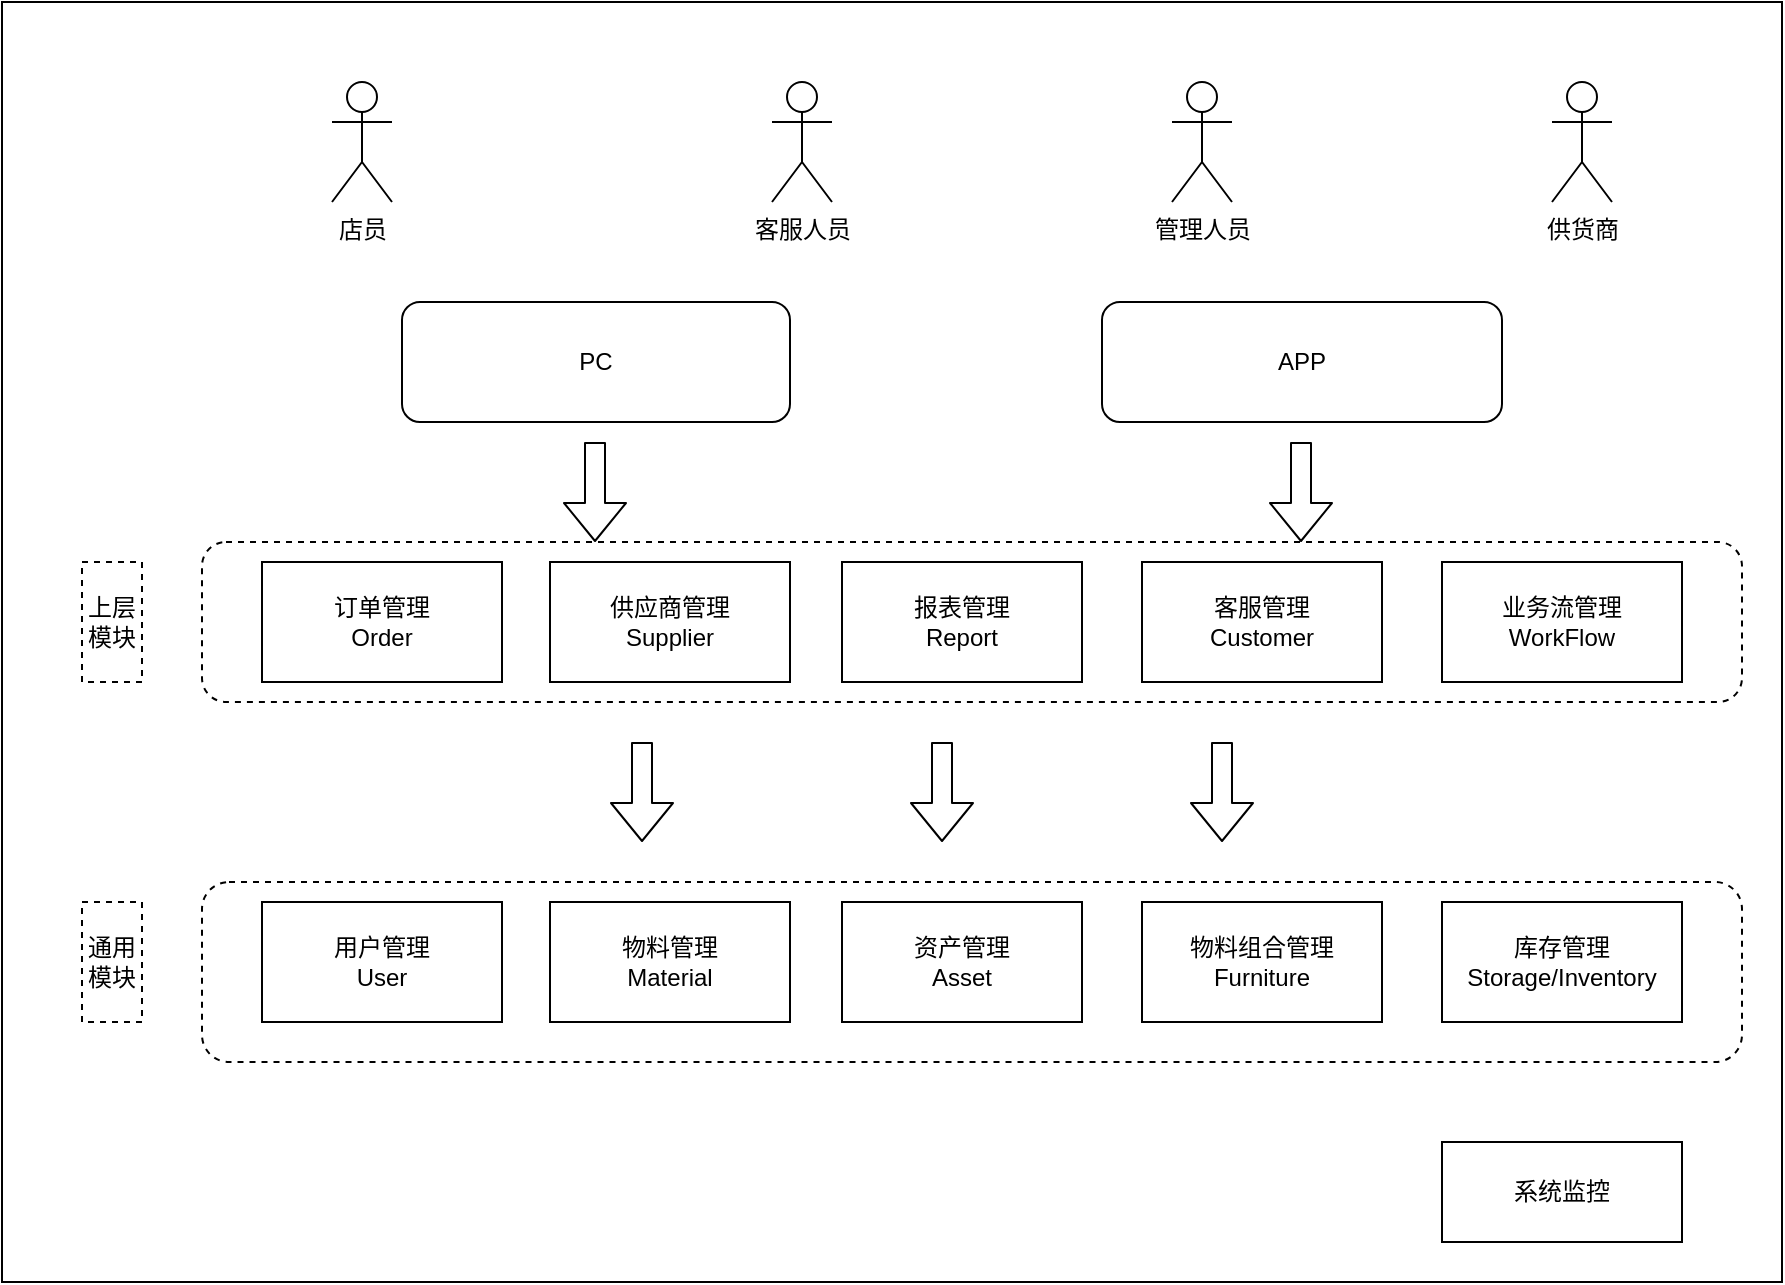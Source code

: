 <mxfile version="13.1.1" type="github"><diagram id="qB-LPXbTA-pYIQSkfY4P" name="Page-1"><mxGraphModel dx="1026" dy="461" grid="1" gridSize="10" guides="1" tooltips="1" connect="1" arrows="1" fold="1" page="1" pageScale="1" pageWidth="827" pageHeight="1169" math="0" shadow="0"><root><mxCell id="0"/><mxCell id="1" parent="0"/><mxCell id="YJc03w856gQP_qn0iQVg-36" value="" style="rounded=0;whiteSpace=wrap;html=1;fillColor=none;" vertex="1" parent="1"><mxGeometry x="60" y="180" width="890" height="640" as="geometry"/></mxCell><mxCell id="YJc03w856gQP_qn0iQVg-12" value="" style="rounded=1;whiteSpace=wrap;html=1;fillColor=none;dashed=1;" vertex="1" parent="1"><mxGeometry x="160" y="620" width="770" height="90" as="geometry"/></mxCell><mxCell id="YJc03w856gQP_qn0iQVg-18" value="" style="rounded=1;whiteSpace=wrap;html=1;dashed=1;fillColor=none;" vertex="1" parent="1"><mxGeometry x="160" y="450" width="770" height="80" as="geometry"/></mxCell><mxCell id="YJc03w856gQP_qn0iQVg-1" value="用户管理&lt;br&gt;User" style="rounded=0;whiteSpace=wrap;html=1;" vertex="1" parent="1"><mxGeometry x="190" y="630" width="120" height="60" as="geometry"/></mxCell><mxCell id="YJc03w856gQP_qn0iQVg-2" value="物料管理&lt;br&gt;Material" style="rounded=0;whiteSpace=wrap;html=1;" vertex="1" parent="1"><mxGeometry x="334" y="630" width="120" height="60" as="geometry"/></mxCell><mxCell id="YJc03w856gQP_qn0iQVg-3" value="资产管理&lt;br&gt;Asset" style="rounded=0;whiteSpace=wrap;html=1;" vertex="1" parent="1"><mxGeometry x="480" y="630" width="120" height="60" as="geometry"/></mxCell><mxCell id="YJc03w856gQP_qn0iQVg-4" value="物料组合管理&lt;br&gt;Furniture" style="rounded=0;whiteSpace=wrap;html=1;" vertex="1" parent="1"><mxGeometry x="630" y="630" width="120" height="60" as="geometry"/></mxCell><mxCell id="YJc03w856gQP_qn0iQVg-5" value="库存管理&lt;br&gt;Storage/Inventory" style="rounded=0;whiteSpace=wrap;html=1;" vertex="1" parent="1"><mxGeometry x="780" y="630" width="120" height="60" as="geometry"/></mxCell><mxCell id="YJc03w856gQP_qn0iQVg-6" value="订单管理&lt;br&gt;Order" style="rounded=0;whiteSpace=wrap;html=1;" vertex="1" parent="1"><mxGeometry x="190" y="460" width="120" height="60" as="geometry"/></mxCell><mxCell id="YJc03w856gQP_qn0iQVg-7" value="供应商管理&lt;br&gt;Supplier" style="rounded=0;whiteSpace=wrap;html=1;" vertex="1" parent="1"><mxGeometry x="334" y="460" width="120" height="60" as="geometry"/></mxCell><mxCell id="YJc03w856gQP_qn0iQVg-8" value="报表管理&lt;br&gt;Report" style="rounded=0;whiteSpace=wrap;html=1;" vertex="1" parent="1"><mxGeometry x="480" y="460" width="120" height="60" as="geometry"/></mxCell><mxCell id="YJc03w856gQP_qn0iQVg-10" value="系统监控" style="rounded=0;whiteSpace=wrap;html=1;" vertex="1" parent="1"><mxGeometry x="780" y="750" width="120" height="50" as="geometry"/></mxCell><mxCell id="YJc03w856gQP_qn0iQVg-11" value="业务流管理&lt;br&gt;WorkFlow" style="rounded=0;whiteSpace=wrap;html=1;" vertex="1" parent="1"><mxGeometry x="780" y="460" width="120" height="60" as="geometry"/></mxCell><mxCell id="YJc03w856gQP_qn0iQVg-13" value="通用模块" style="rounded=0;whiteSpace=wrap;html=1;dashed=1;fillColor=none;" vertex="1" parent="1"><mxGeometry x="100" y="630" width="30" height="60" as="geometry"/></mxCell><mxCell id="YJc03w856gQP_qn0iQVg-20" value="上层模块" style="rounded=0;whiteSpace=wrap;html=1;dashed=1;fillColor=none;" vertex="1" parent="1"><mxGeometry x="100" y="460" width="30" height="60" as="geometry"/></mxCell><mxCell id="YJc03w856gQP_qn0iQVg-21" value="店员" style="shape=umlActor;verticalLabelPosition=bottom;labelBackgroundColor=#ffffff;verticalAlign=top;html=1;outlineConnect=0;fillColor=none;" vertex="1" parent="1"><mxGeometry x="225" y="220" width="30" height="60" as="geometry"/></mxCell><mxCell id="YJc03w856gQP_qn0iQVg-22" value="客服人员" style="shape=umlActor;verticalLabelPosition=bottom;labelBackgroundColor=#ffffff;verticalAlign=top;html=1;outlineConnect=0;fillColor=none;" vertex="1" parent="1"><mxGeometry x="445" y="220" width="30" height="60" as="geometry"/></mxCell><mxCell id="YJc03w856gQP_qn0iQVg-25" value="管理人员" style="shape=umlActor;verticalLabelPosition=bottom;labelBackgroundColor=#ffffff;verticalAlign=top;html=1;outlineConnect=0;fillColor=none;" vertex="1" parent="1"><mxGeometry x="645" y="220" width="30" height="60" as="geometry"/></mxCell><mxCell id="YJc03w856gQP_qn0iQVg-26" value="供货商" style="shape=umlActor;verticalLabelPosition=bottom;labelBackgroundColor=#ffffff;verticalAlign=top;html=1;outlineConnect=0;fillColor=none;" vertex="1" parent="1"><mxGeometry x="835" y="220" width="30" height="60" as="geometry"/></mxCell><mxCell id="YJc03w856gQP_qn0iQVg-27" value="客服管理&lt;br&gt;Customer" style="rounded=0;whiteSpace=wrap;html=1;" vertex="1" parent="1"><mxGeometry x="630" y="460" width="120" height="60" as="geometry"/></mxCell><mxCell id="YJc03w856gQP_qn0iQVg-28" value="PC" style="rounded=1;whiteSpace=wrap;html=1;fillColor=none;" vertex="1" parent="1"><mxGeometry x="260" y="330" width="194" height="60" as="geometry"/></mxCell><mxCell id="YJc03w856gQP_qn0iQVg-29" value="APP" style="rounded=1;whiteSpace=wrap;html=1;fillColor=none;" vertex="1" parent="1"><mxGeometry x="610" y="330" width="200" height="60" as="geometry"/></mxCell><mxCell id="YJc03w856gQP_qn0iQVg-31" value="" style="shape=flexArrow;endArrow=classic;html=1;" edge="1" parent="1"><mxGeometry width="50" height="50" relative="1" as="geometry"><mxPoint x="380" y="550" as="sourcePoint"/><mxPoint x="380" y="600" as="targetPoint"/></mxGeometry></mxCell><mxCell id="YJc03w856gQP_qn0iQVg-32" value="" style="shape=flexArrow;endArrow=classic;html=1;" edge="1" parent="1"><mxGeometry width="50" height="50" relative="1" as="geometry"><mxPoint x="530" y="550" as="sourcePoint"/><mxPoint x="530" y="600" as="targetPoint"/></mxGeometry></mxCell><mxCell id="YJc03w856gQP_qn0iQVg-33" value="" style="shape=flexArrow;endArrow=classic;html=1;" edge="1" parent="1"><mxGeometry width="50" height="50" relative="1" as="geometry"><mxPoint x="670" y="550" as="sourcePoint"/><mxPoint x="670" y="600" as="targetPoint"/></mxGeometry></mxCell><mxCell id="YJc03w856gQP_qn0iQVg-34" value="" style="shape=flexArrow;endArrow=classic;html=1;" edge="1" parent="1"><mxGeometry width="50" height="50" relative="1" as="geometry"><mxPoint x="356.5" y="400" as="sourcePoint"/><mxPoint x="356.5" y="450" as="targetPoint"/></mxGeometry></mxCell><mxCell id="YJc03w856gQP_qn0iQVg-35" value="" style="shape=flexArrow;endArrow=classic;html=1;" edge="1" parent="1"><mxGeometry width="50" height="50" relative="1" as="geometry"><mxPoint x="709.5" y="400" as="sourcePoint"/><mxPoint x="709.5" y="450" as="targetPoint"/></mxGeometry></mxCell></root></mxGraphModel></diagram></mxfile>